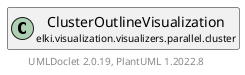 @startuml
    remove .*\.(Instance|Par|Parameterizer|Factory)$
    set namespaceSeparator none
    hide empty fields
    hide empty methods

    class "<size:14>ClusterOutlineVisualization.Par\n<size:10>elki.visualization.visualizers.parallel.cluster" as elki.visualization.visualizers.parallel.cluster.ClusterOutlineVisualization.Par [[ClusterOutlineVisualization.Par.html]] {
        {static} +STRAIGHT_ID: OptionID
        -bend: boolean
        +configure(Parameterization): void
        +make(): ClusterOutlineVisualization
    }

    interface "<size:14>Parameterizer\n<size:10>elki.utilities.optionhandling" as elki.utilities.optionhandling.Parameterizer [[../../../../utilities/optionhandling/Parameterizer.html]] {
        {abstract} +make(): Object
    }
    class "<size:14>ClusterOutlineVisualization\n<size:10>elki.visualization.visualizers.parallel.cluster" as elki.visualization.visualizers.parallel.cluster.ClusterOutlineVisualization [[ClusterOutlineVisualization.html]]

    elki.utilities.optionhandling.Parameterizer <|.. elki.visualization.visualizers.parallel.cluster.ClusterOutlineVisualization.Par
    elki.visualization.visualizers.parallel.cluster.ClusterOutlineVisualization +-- elki.visualization.visualizers.parallel.cluster.ClusterOutlineVisualization.Par

    center footer UMLDoclet 2.0.19, PlantUML 1.2022.8
@enduml
